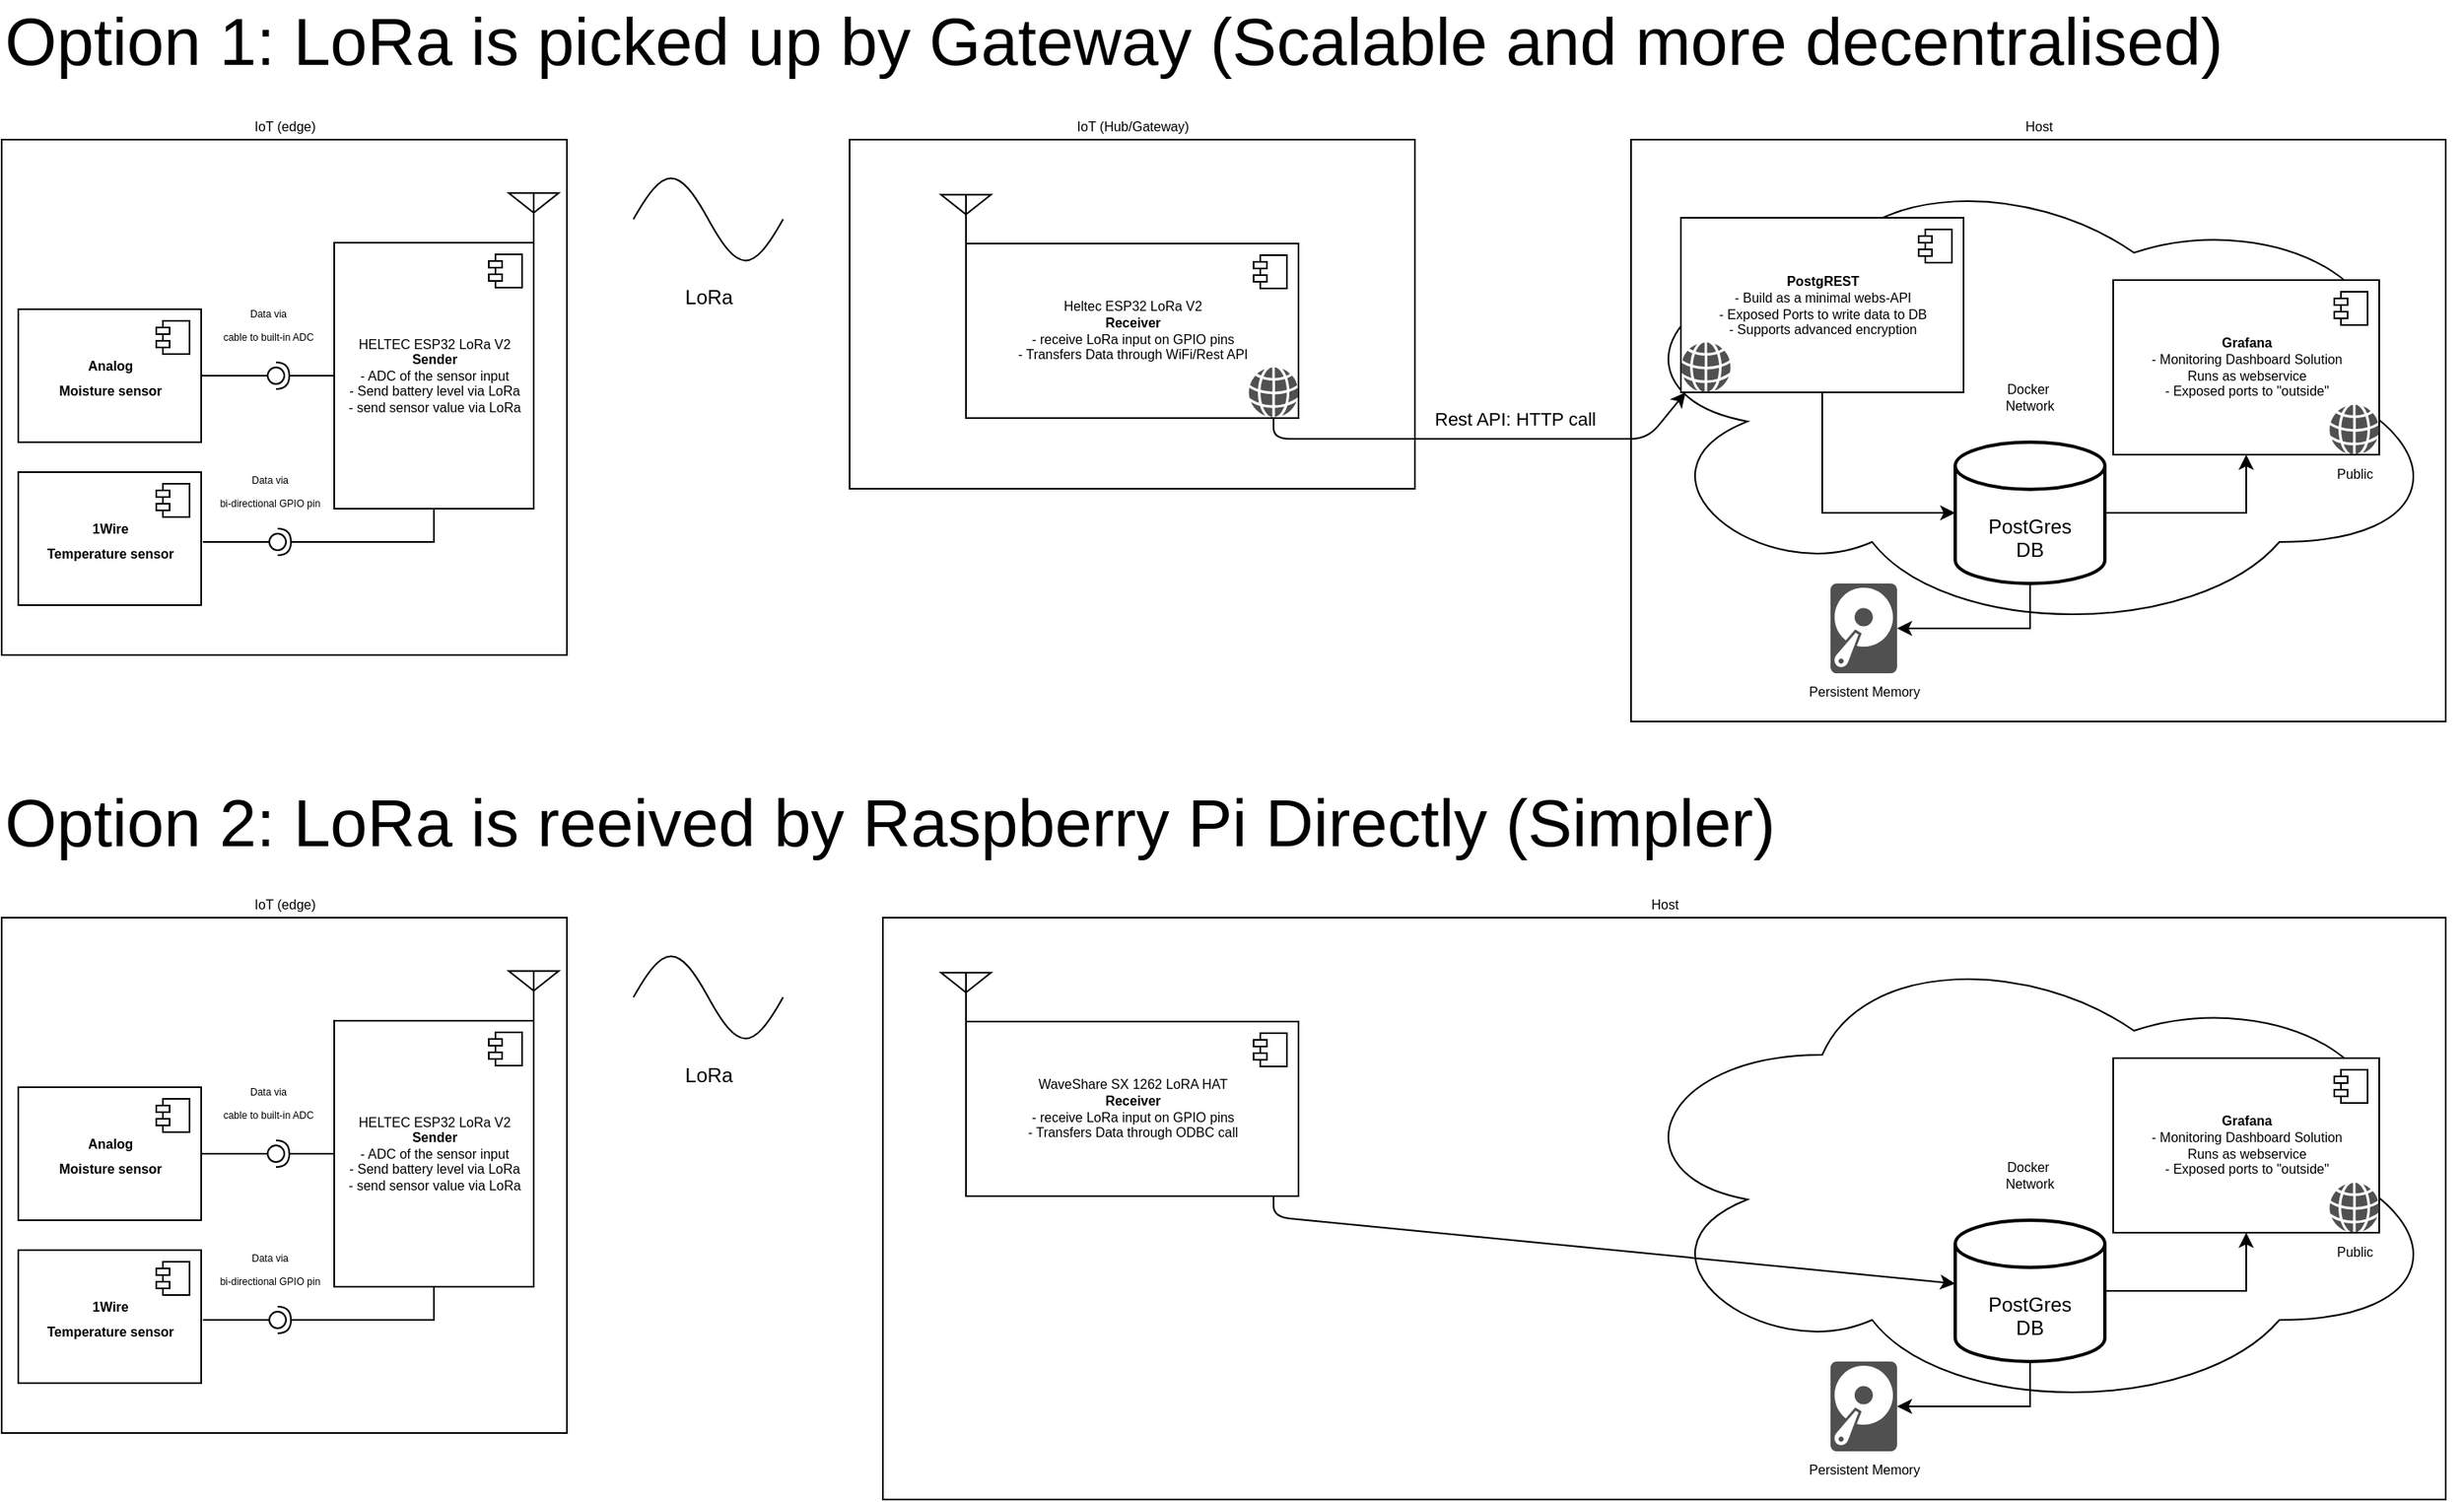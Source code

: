 <mxfile version="13.7.9" type="device"><diagram id="v1LYdzNVe4aL9nJnN2uV" name="Page-1"><mxGraphModel dx="3694" dy="2624" grid="1" gridSize="10" guides="1" tooltips="1" connect="1" arrows="1" fold="1" page="1" pageScale="1" pageWidth="850" pageHeight="1100" math="0" shadow="0"><root><mxCell id="0"/><mxCell id="1" parent="0"/><mxCell id="MC5-8TYzKay_diOJauyH-26" value="&lt;div align=&quot;center&quot;&gt;Host&lt;/div&gt;" style="html=1;fontSize=8;labelPosition=center;verticalLabelPosition=top;align=center;verticalAlign=bottom;" parent="1" vertex="1"><mxGeometry x="930" y="70" width="490" height="350" as="geometry"/></mxCell><mxCell id="MC5-8TYzKay_diOJauyH-27" value="Docker&amp;nbsp;&lt;br&gt;Network" style="ellipse;shape=cloud;whiteSpace=wrap;html=1;fontSize=8;" parent="1" vertex="1"><mxGeometry x="920" y="80" width="500" height="290" as="geometry"/></mxCell><mxCell id="MC5-8TYzKay_diOJauyH-24" value="&lt;div&gt;IoT (Hub/Gateway)&lt;/div&gt;" style="html=1;fontSize=8;labelPosition=center;verticalLabelPosition=top;align=center;verticalAlign=bottom;" parent="1" vertex="1"><mxGeometry x="460" y="70" width="340" height="210" as="geometry"/></mxCell><mxCell id="MC5-8TYzKay_diOJauyH-22" value="&lt;div&gt;IoT (edge)&lt;/div&gt;" style="html=1;fontSize=8;labelPosition=center;verticalLabelPosition=top;align=center;verticalAlign=bottom;" parent="1" vertex="1"><mxGeometry x="-50" y="70" width="340" height="310" as="geometry"/></mxCell><mxCell id="MC5-8TYzKay_diOJauyH-4" value="&lt;font style=&quot;font-size: 8px&quot;&gt;&lt;b&gt;Analog &lt;br&gt;Moisture sensor&lt;br&gt;&lt;/b&gt;&lt;/font&gt;" style="html=1;dropTarget=0;" parent="1" vertex="1"><mxGeometry x="-40" y="172" width="110" height="80" as="geometry"/></mxCell><mxCell id="MC5-8TYzKay_diOJauyH-5" value="" style="shape=module;jettyWidth=8;jettyHeight=4;" parent="MC5-8TYzKay_diOJauyH-4" vertex="1"><mxGeometry x="1" width="20" height="20" relative="1" as="geometry"><mxPoint x="-27" y="7" as="offset"/></mxGeometry></mxCell><mxCell id="MC5-8TYzKay_diOJauyH-6" value="&lt;div style=&quot;font-size: 8px&quot;&gt;&lt;font style=&quot;font-size: 8px&quot;&gt;HELTEC ESP32 LoRa V2&lt;/font&gt;&lt;/div&gt;&lt;div style=&quot;font-size: 8px&quot;&gt;&lt;font style=&quot;font-size: 8px&quot;&gt;&lt;b&gt;Sender&lt;/b&gt;&lt;/font&gt;&lt;/div&gt;&lt;div style=&quot;font-size: 8px&quot;&gt;&lt;font style=&quot;font-size: 8px&quot;&gt;- ADC of the sensor input&lt;/font&gt;&lt;/div&gt;&lt;div style=&quot;font-size: 8px&quot;&gt;&lt;font style=&quot;font-size: 8px&quot;&gt;- Send battery level via LoRa&lt;/font&gt;&lt;/div&gt;&lt;div style=&quot;font-size: 8px&quot;&gt;&lt;font style=&quot;font-size: 8px&quot;&gt;- send sensor value via LoRa&lt;br&gt;&lt;/font&gt;&lt;/div&gt;" style="html=1;dropTarget=0;" parent="1" vertex="1"><mxGeometry x="150" y="132" width="120" height="160" as="geometry"/></mxCell><mxCell id="MC5-8TYzKay_diOJauyH-7" value="" style="shape=module;jettyWidth=8;jettyHeight=4;" parent="MC5-8TYzKay_diOJauyH-6" vertex="1"><mxGeometry x="1" width="20" height="20" relative="1" as="geometry"><mxPoint x="-27" y="7" as="offset"/></mxGeometry></mxCell><mxCell id="0N1BtvwJpqr97Z4qZNup-4" style="edgeStyle=orthogonalEdgeStyle;rounded=0;orthogonalLoop=1;jettySize=auto;html=1;exitX=0.5;exitY=1;exitDx=0;exitDy=0;entryX=0;entryY=0.5;entryDx=0;entryDy=0;entryPerimeter=0;" parent="1" source="0N1BtvwJpqr97Z4qZNup-10" target="MC5-8TYzKay_diOJauyH-14" edge="1"><mxGeometry relative="1" as="geometry"><mxPoint x="1060" y="222" as="sourcePoint"/></mxGeometry></mxCell><mxCell id="MC5-8TYzKay_diOJauyH-31" style="edgeStyle=orthogonalEdgeStyle;rounded=0;orthogonalLoop=1;jettySize=auto;html=1;exitX=0.5;exitY=1;exitDx=0;exitDy=0;exitPerimeter=0;fontSize=8;" parent="1" source="MC5-8TYzKay_diOJauyH-14" target="MC5-8TYzKay_diOJauyH-30" edge="1"><mxGeometry relative="1" as="geometry"/></mxCell><mxCell id="0N1BtvwJpqr97Z4qZNup-5" style="edgeStyle=orthogonalEdgeStyle;rounded=0;orthogonalLoop=1;jettySize=auto;html=1;exitX=1;exitY=0.5;exitDx=0;exitDy=0;exitPerimeter=0;entryX=0.5;entryY=1;entryDx=0;entryDy=0;" parent="1" source="MC5-8TYzKay_diOJauyH-14" target="0N1BtvwJpqr97Z4qZNup-8" edge="1"><mxGeometry relative="1" as="geometry"><mxPoint x="1290" y="262" as="targetPoint"/></mxGeometry></mxCell><mxCell id="MC5-8TYzKay_diOJauyH-14" value="&lt;div&gt;&lt;br&gt;&lt;/div&gt;&lt;div&gt;&lt;br&gt;&lt;/div&gt;&lt;div&gt;PostGres&lt;/div&gt;&lt;div&gt;DB&lt;br&gt;&lt;/div&gt;" style="strokeWidth=2;html=1;shape=mxgraph.flowchart.database;whiteSpace=wrap;" parent="1" vertex="1"><mxGeometry x="1125" y="252" width="90" height="85" as="geometry"/></mxCell><mxCell id="MC5-8TYzKay_diOJauyH-16" value="&lt;span style=&quot;background-color: transparent&quot;&gt;&lt;font style=&quot;font-size: 6px&quot;&gt;Data via &lt;br&gt;cable to built-in ADC&lt;br&gt;&lt;/font&gt;&lt;/span&gt;" style="rounded=0;orthogonalLoop=1;jettySize=auto;html=1;endArrow=none;endFill=0;exitX=1;exitY=0.5;exitDx=0;exitDy=0;" parent="1" source="MC5-8TYzKay_diOJauyH-4" edge="1"><mxGeometry x="1" y="32" relative="1" as="geometry"><mxPoint x="50" y="212" as="sourcePoint"/><mxPoint x="110" y="212" as="targetPoint"/><mxPoint as="offset"/></mxGeometry></mxCell><mxCell id="MC5-8TYzKay_diOJauyH-17" value="" style="rounded=0;orthogonalLoop=1;jettySize=auto;html=1;endArrow=halfCircle;endFill=0;entryX=0.5;entryY=0.5;entryDx=0;entryDy=0;endSize=6;strokeWidth=1;exitX=0;exitY=0.5;exitDx=0;exitDy=0;" parent="1" source="MC5-8TYzKay_diOJauyH-6" target="MC5-8TYzKay_diOJauyH-18" edge="1"><mxGeometry relative="1" as="geometry"><mxPoint x="90" y="185" as="sourcePoint"/></mxGeometry></mxCell><mxCell id="MC5-8TYzKay_diOJauyH-18" value="" style="ellipse;whiteSpace=wrap;html=1;fontFamily=Helvetica;fontSize=12;fontColor=#000000;align=center;strokeColor=#000000;fillColor=#ffffff;points=[];aspect=fixed;resizable=0;" parent="1" vertex="1"><mxGeometry x="110" y="207" width="10" height="10" as="geometry"/></mxCell><mxCell id="MC5-8TYzKay_diOJauyH-20" value="&lt;div style=&quot;font-size: 8px;&quot;&gt;Heltec ESP32 LoRa V2 &lt;br style=&quot;font-size: 8px;&quot;&gt;&lt;/div&gt;&lt;div style=&quot;font-size: 8px;&quot;&gt;&lt;b style=&quot;font-size: 8px;&quot;&gt;Receiver&lt;/b&gt;&lt;/div&gt;&lt;div style=&quot;font-size: 8px;&quot;&gt;- receive LoRa input on GPIO pins&lt;/div&gt;&lt;div style=&quot;font-size: 8px;&quot;&gt;- Transfers Data through WiFi/Rest API&lt;br style=&quot;font-size: 8px;&quot;&gt;&lt;/div&gt;" style="html=1;dropTarget=0;fontSize=8;" parent="1" vertex="1"><mxGeometry x="530" y="132.5" width="200" height="105" as="geometry"/></mxCell><mxCell id="MC5-8TYzKay_diOJauyH-21" value="" style="shape=module;jettyWidth=8;jettyHeight=4;" parent="MC5-8TYzKay_diOJauyH-20" vertex="1"><mxGeometry x="1" width="20" height="20" relative="1" as="geometry"><mxPoint x="-27" y="7" as="offset"/></mxGeometry></mxCell><mxCell id="MC5-8TYzKay_diOJauyH-30" value="Persistent Memory&lt;br&gt;" style="pointerEvents=1;shadow=0;dashed=0;html=1;strokeColor=none;fillColor=#505050;labelPosition=center;verticalLabelPosition=bottom;verticalAlign=top;outlineConnect=0;align=center;shape=mxgraph.office.devices.hard_disk;fontSize=8;" parent="1" vertex="1"><mxGeometry x="1050" y="337" width="40" height="54" as="geometry"/></mxCell><mxCell id="MC5-8TYzKay_diOJauyH-34" value="" style="verticalLabelPosition=bottom;shadow=0;dashed=0;align=center;html=1;verticalAlign=top;shape=mxgraph.electrical.radio.aerial_-_antenna_2;fontSize=8;fontColor=#000000;" parent="1" vertex="1"><mxGeometry x="255" y="102" width="30" height="30" as="geometry"/></mxCell><mxCell id="MC5-8TYzKay_diOJauyH-36" value="" style="verticalLabelPosition=bottom;shadow=0;dashed=0;align=center;html=1;verticalAlign=top;shape=mxgraph.electrical.radio.aerial_-_antenna_2;fontSize=8;fontColor=#000000;" parent="1" vertex="1"><mxGeometry x="515" y="103" width="30" height="30" as="geometry"/></mxCell><mxCell id="MC5-8TYzKay_diOJauyH-38" value="" style="pointerEvents=1;shadow=0;dashed=0;html=1;strokeColor=none;fillColor=#505050;labelPosition=center;verticalLabelPosition=bottom;verticalAlign=top;outlineConnect=0;align=center;shape=mxgraph.office.concepts.globe_internet;fontSize=8;fontColor=#000000;" parent="1" vertex="1"><mxGeometry x="700" y="207" width="30" height="30" as="geometry"/></mxCell><mxCell id="0N1BtvwJpqr97Z4qZNup-1" value="LoRa" style="pointerEvents=1;verticalLabelPosition=bottom;shadow=0;dashed=0;align=center;html=1;verticalAlign=top;shape=mxgraph.electrical.waveforms.sine_wave;" parent="1" vertex="1"><mxGeometry x="330" y="84.91" width="90" height="66.18" as="geometry"/></mxCell><mxCell id="0N1BtvwJpqr97Z4qZNup-3" value="" style="endArrow=classic;html=1;" parent="1" source="MC5-8TYzKay_diOJauyH-38" target="MC5-8TYzKay_diOJauyH-37" edge="1"><mxGeometry width="50" height="50" relative="1" as="geometry"><mxPoint x="790" y="360" as="sourcePoint"/><mxPoint x="860" y="380" as="targetPoint"/><Array as="points"><mxPoint x="715" y="250"/><mxPoint x="940" y="250"/></Array></mxGeometry></mxCell><mxCell id="0N1BtvwJpqr97Z4qZNup-7" value="Rest API:&amp;nbsp;HTTP call" style="edgeLabel;html=1;align=center;verticalAlign=middle;resizable=0;points=[];" parent="0N1BtvwJpqr97Z4qZNup-3" vertex="1" connectable="0"><mxGeometry x="0.216" y="4" relative="1" as="geometry"><mxPoint x="-9" y="-8.5" as="offset"/></mxGeometry></mxCell><mxCell id="0N1BtvwJpqr97Z4qZNup-8" value="&lt;div style=&quot;font-size: 8px&quot;&gt;&lt;b&gt;Grafana&lt;/b&gt;&lt;/div&gt;&lt;div style=&quot;font-size: 8px&quot;&gt;- Monitoring Dashboard Solution&lt;/div&gt;&lt;div style=&quot;font-size: 8px&quot;&gt;Runs as webservice&lt;/div&gt;&lt;div style=&quot;font-size: 8px&quot;&gt;- Exposed ports to &quot;outside&quot;&lt;/div&gt;" style="html=1;dropTarget=0;fontSize=8;" parent="1" vertex="1"><mxGeometry x="1220" y="154.5" width="160" height="105" as="geometry"/></mxCell><mxCell id="0N1BtvwJpqr97Z4qZNup-9" value="" style="shape=module;jettyWidth=8;jettyHeight=4;" parent="0N1BtvwJpqr97Z4qZNup-8" vertex="1"><mxGeometry x="1" width="20" height="20" relative="1" as="geometry"><mxPoint x="-27" y="7" as="offset"/></mxGeometry></mxCell><mxCell id="0N1BtvwJpqr97Z4qZNup-2" value="Public" style="pointerEvents=1;shadow=0;dashed=0;html=1;strokeColor=none;fillColor=#505050;labelPosition=center;verticalLabelPosition=bottom;verticalAlign=top;outlineConnect=0;align=center;shape=mxgraph.office.concepts.globe_internet;fontSize=8;fontColor=#000000;" parent="1" vertex="1"><mxGeometry x="1350" y="229.5" width="30" height="30" as="geometry"/></mxCell><mxCell id="0N1BtvwJpqr97Z4qZNup-10" value="&lt;div style=&quot;font-size: 8px&quot;&gt;&lt;b&gt;PostgREST&lt;/b&gt;&lt;/div&gt;&lt;div style=&quot;font-size: 8px&quot;&gt;- Build as a minimal webs-API&lt;/div&gt;&lt;div style=&quot;font-size: 8px&quot;&gt;- Exposed Ports to write data to DB&lt;/div&gt;&lt;div style=&quot;font-size: 8px&quot;&gt;- Supports advanced encryption&lt;/div&gt;" style="html=1;dropTarget=0;fontSize=8;" parent="1" vertex="1"><mxGeometry x="960" y="117" width="170" height="105" as="geometry"/></mxCell><mxCell id="0N1BtvwJpqr97Z4qZNup-11" value="" style="shape=module;jettyWidth=8;jettyHeight=4;" parent="0N1BtvwJpqr97Z4qZNup-10" vertex="1"><mxGeometry x="1" width="20" height="20" relative="1" as="geometry"><mxPoint x="-27" y="7" as="offset"/></mxGeometry></mxCell><mxCell id="MC5-8TYzKay_diOJauyH-37" value="" style="pointerEvents=1;shadow=0;dashed=0;html=1;strokeColor=none;fillColor=#505050;labelPosition=center;verticalLabelPosition=bottom;verticalAlign=top;outlineConnect=0;align=center;shape=mxgraph.office.concepts.globe_internet;fontSize=8;fontColor=#000000;" parent="1" vertex="1"><mxGeometry x="960" y="192" width="30" height="30" as="geometry"/></mxCell><mxCell id="MRPTiBwyPZwOqmNC4JFO-1" value="&lt;div align=&quot;center&quot;&gt;Host&lt;/div&gt;" style="html=1;fontSize=8;labelPosition=center;verticalLabelPosition=top;align=center;verticalAlign=bottom;" vertex="1" parent="1"><mxGeometry x="480" y="538" width="940" height="350" as="geometry"/></mxCell><mxCell id="MRPTiBwyPZwOqmNC4JFO-2" value="Docker&amp;nbsp;&lt;br&gt;Network" style="ellipse;shape=cloud;whiteSpace=wrap;html=1;fontSize=8;" vertex="1" parent="1"><mxGeometry x="920" y="548" width="500" height="290" as="geometry"/></mxCell><mxCell id="MRPTiBwyPZwOqmNC4JFO-10" style="edgeStyle=orthogonalEdgeStyle;rounded=0;orthogonalLoop=1;jettySize=auto;html=1;exitX=0.5;exitY=1;exitDx=0;exitDy=0;exitPerimeter=0;fontSize=8;" edge="1" parent="1" source="MRPTiBwyPZwOqmNC4JFO-12" target="MRPTiBwyPZwOqmNC4JFO-18"><mxGeometry relative="1" as="geometry"/></mxCell><mxCell id="MRPTiBwyPZwOqmNC4JFO-11" style="edgeStyle=orthogonalEdgeStyle;rounded=0;orthogonalLoop=1;jettySize=auto;html=1;exitX=1;exitY=0.5;exitDx=0;exitDy=0;exitPerimeter=0;entryX=0.5;entryY=1;entryDx=0;entryDy=0;" edge="1" parent="1" source="MRPTiBwyPZwOqmNC4JFO-12" target="MRPTiBwyPZwOqmNC4JFO-25"><mxGeometry relative="1" as="geometry"><mxPoint x="1290" y="730" as="targetPoint"/></mxGeometry></mxCell><mxCell id="MRPTiBwyPZwOqmNC4JFO-12" value="&lt;div&gt;&lt;br&gt;&lt;/div&gt;&lt;div&gt;&lt;br&gt;&lt;/div&gt;&lt;div&gt;PostGres&lt;/div&gt;&lt;div&gt;DB&lt;br&gt;&lt;/div&gt;" style="strokeWidth=2;html=1;shape=mxgraph.flowchart.database;whiteSpace=wrap;" vertex="1" parent="1"><mxGeometry x="1125" y="720" width="90" height="85" as="geometry"/></mxCell><mxCell id="MRPTiBwyPZwOqmNC4JFO-16" value="&lt;div style=&quot;font-size: 8px&quot;&gt;WaveShare SX 1262 LoRA HAT&lt;br style=&quot;font-size: 8px&quot;&gt;&lt;/div&gt;&lt;div style=&quot;font-size: 8px&quot;&gt;&lt;b style=&quot;font-size: 8px&quot;&gt;Receiver&lt;/b&gt;&lt;/div&gt;&lt;div style=&quot;font-size: 8px&quot;&gt;- receive LoRa input on GPIO pins&lt;/div&gt;&lt;div style=&quot;font-size: 8px&quot;&gt;- Transfers Data through ODBC call&lt;br style=&quot;font-size: 8px&quot;&gt;&lt;/div&gt;" style="html=1;dropTarget=0;fontSize=8;" vertex="1" parent="1"><mxGeometry x="530" y="600.5" width="200" height="105" as="geometry"/></mxCell><mxCell id="MRPTiBwyPZwOqmNC4JFO-17" value="" style="shape=module;jettyWidth=8;jettyHeight=4;" vertex="1" parent="MRPTiBwyPZwOqmNC4JFO-16"><mxGeometry x="1" width="20" height="20" relative="1" as="geometry"><mxPoint x="-27" y="7" as="offset"/></mxGeometry></mxCell><mxCell id="MRPTiBwyPZwOqmNC4JFO-18" value="Persistent Memory&lt;br&gt;" style="pointerEvents=1;shadow=0;dashed=0;html=1;strokeColor=none;fillColor=#505050;labelPosition=center;verticalLabelPosition=bottom;verticalAlign=top;outlineConnect=0;align=center;shape=mxgraph.office.devices.hard_disk;fontSize=8;" vertex="1" parent="1"><mxGeometry x="1050" y="805" width="40" height="54" as="geometry"/></mxCell><mxCell id="MRPTiBwyPZwOqmNC4JFO-20" value="" style="verticalLabelPosition=bottom;shadow=0;dashed=0;align=center;html=1;verticalAlign=top;shape=mxgraph.electrical.radio.aerial_-_antenna_2;fontSize=8;fontColor=#000000;" vertex="1" parent="1"><mxGeometry x="515" y="571" width="30" height="30" as="geometry"/></mxCell><mxCell id="MRPTiBwyPZwOqmNC4JFO-22" value="LoRa" style="pointerEvents=1;verticalLabelPosition=bottom;shadow=0;dashed=0;align=center;html=1;verticalAlign=top;shape=mxgraph.electrical.waveforms.sine_wave;" vertex="1" parent="1"><mxGeometry x="330" y="552.91" width="90" height="66.18" as="geometry"/></mxCell><mxCell id="MRPTiBwyPZwOqmNC4JFO-23" value="" style="endArrow=classic;html=1;" edge="1" parent="1" target="MRPTiBwyPZwOqmNC4JFO-12"><mxGeometry width="50" height="50" relative="1" as="geometry"><mxPoint x="715" y="705" as="sourcePoint"/><mxPoint x="962.791" y="690" as="targetPoint"/><Array as="points"><mxPoint x="715" y="718"/></Array></mxGeometry></mxCell><mxCell id="MRPTiBwyPZwOqmNC4JFO-25" value="&lt;div style=&quot;font-size: 8px&quot;&gt;&lt;b&gt;Grafana&lt;/b&gt;&lt;/div&gt;&lt;div style=&quot;font-size: 8px&quot;&gt;- Monitoring Dashboard Solution&lt;/div&gt;&lt;div style=&quot;font-size: 8px&quot;&gt;Runs as webservice&lt;/div&gt;&lt;div style=&quot;font-size: 8px&quot;&gt;- Exposed ports to &quot;outside&quot;&lt;/div&gt;" style="html=1;dropTarget=0;fontSize=8;" vertex="1" parent="1"><mxGeometry x="1220" y="622.5" width="160" height="105" as="geometry"/></mxCell><mxCell id="MRPTiBwyPZwOqmNC4JFO-26" value="" style="shape=module;jettyWidth=8;jettyHeight=4;" vertex="1" parent="MRPTiBwyPZwOqmNC4JFO-25"><mxGeometry x="1" width="20" height="20" relative="1" as="geometry"><mxPoint x="-27" y="7" as="offset"/></mxGeometry></mxCell><mxCell id="MRPTiBwyPZwOqmNC4JFO-27" value="Public" style="pointerEvents=1;shadow=0;dashed=0;html=1;strokeColor=none;fillColor=#505050;labelPosition=center;verticalLabelPosition=bottom;verticalAlign=top;outlineConnect=0;align=center;shape=mxgraph.office.concepts.globe_internet;fontSize=8;fontColor=#000000;" vertex="1" parent="1"><mxGeometry x="1350" y="697.5" width="30" height="30" as="geometry"/></mxCell><mxCell id="MRPTiBwyPZwOqmNC4JFO-31" value="&lt;font style=&quot;font-size: 40px&quot;&gt;Option 2: LoRa is reeived by Raspberry Pi Directly (Simpler)&lt;/font&gt;" style="text;html=1;strokeColor=none;fillColor=none;align=left;verticalAlign=middle;whiteSpace=wrap;rounded=0;" vertex="1" parent="1"><mxGeometry x="-50" y="470" width="1240" height="20" as="geometry"/></mxCell><mxCell id="MRPTiBwyPZwOqmNC4JFO-32" value="&lt;font style=&quot;font-size: 40px&quot;&gt;Option 1: LoRa is picked up by Gateway (Scalable and more decentralised)&lt;/font&gt;" style="text;html=1;strokeColor=none;fillColor=none;align=left;verticalAlign=middle;whiteSpace=wrap;rounded=0;" vertex="1" parent="1"><mxGeometry x="-50" width="1480" height="20" as="geometry"/></mxCell><mxCell id="MRPTiBwyPZwOqmNC4JFO-33" value="&lt;font style=&quot;font-size: 8px&quot;&gt;&lt;b&gt;1Wire&lt;br&gt;Temperature sensor&lt;br&gt;&lt;/b&gt;&lt;/font&gt;" style="html=1;dropTarget=0;" vertex="1" parent="1"><mxGeometry x="-40" y="270" width="110" height="80" as="geometry"/></mxCell><mxCell id="MRPTiBwyPZwOqmNC4JFO-34" value="" style="shape=module;jettyWidth=8;jettyHeight=4;" vertex="1" parent="MRPTiBwyPZwOqmNC4JFO-33"><mxGeometry x="1" width="20" height="20" relative="1" as="geometry"><mxPoint x="-27" y="7" as="offset"/></mxGeometry></mxCell><mxCell id="MRPTiBwyPZwOqmNC4JFO-38" value="&lt;span style=&quot;background-color: transparent&quot;&gt;&lt;font style=&quot;font-size: 6px&quot;&gt;Data via &lt;br&gt;bi-directional GPIO pin&lt;br&gt;&lt;/font&gt;&lt;/span&gt;" style="rounded=0;orthogonalLoop=1;jettySize=auto;html=1;endArrow=none;endFill=0;exitX=1;exitY=0.5;exitDx=0;exitDy=0;" edge="1" parent="1"><mxGeometry x="1" y="32" relative="1" as="geometry"><mxPoint x="71" y="312" as="sourcePoint"/><mxPoint x="111" y="312" as="targetPoint"/><mxPoint as="offset"/></mxGeometry></mxCell><mxCell id="MRPTiBwyPZwOqmNC4JFO-39" value="" style="rounded=0;orthogonalLoop=1;jettySize=auto;html=1;endArrow=halfCircle;endFill=0;entryX=0.5;entryY=0.5;entryDx=0;entryDy=0;endSize=6;strokeWidth=1;exitX=0.5;exitY=1;exitDx=0;exitDy=0;" edge="1" parent="1" target="MRPTiBwyPZwOqmNC4JFO-40" source="MC5-8TYzKay_diOJauyH-6"><mxGeometry relative="1" as="geometry"><mxPoint x="151" y="312" as="sourcePoint"/><Array as="points"><mxPoint x="210" y="312"/></Array></mxGeometry></mxCell><mxCell id="MRPTiBwyPZwOqmNC4JFO-40" value="" style="ellipse;whiteSpace=wrap;html=1;fontFamily=Helvetica;fontSize=12;fontColor=#000000;align=center;strokeColor=#000000;fillColor=#ffffff;points=[];aspect=fixed;resizable=0;" vertex="1" parent="1"><mxGeometry x="111" y="307" width="10" height="10" as="geometry"/></mxCell><mxCell id="MRPTiBwyPZwOqmNC4JFO-41" value="&lt;div&gt;IoT (edge)&lt;/div&gt;" style="html=1;fontSize=8;labelPosition=center;verticalLabelPosition=top;align=center;verticalAlign=bottom;" vertex="1" parent="1"><mxGeometry x="-50" y="538" width="340" height="310" as="geometry"/></mxCell><mxCell id="MRPTiBwyPZwOqmNC4JFO-42" value="&lt;font style=&quot;font-size: 8px&quot;&gt;&lt;b&gt;Analog &lt;br&gt;Moisture sensor&lt;br&gt;&lt;/b&gt;&lt;/font&gt;" style="html=1;dropTarget=0;" vertex="1" parent="1"><mxGeometry x="-40" y="640" width="110" height="80" as="geometry"/></mxCell><mxCell id="MRPTiBwyPZwOqmNC4JFO-43" value="" style="shape=module;jettyWidth=8;jettyHeight=4;" vertex="1" parent="MRPTiBwyPZwOqmNC4JFO-42"><mxGeometry x="1" width="20" height="20" relative="1" as="geometry"><mxPoint x="-27" y="7" as="offset"/></mxGeometry></mxCell><mxCell id="MRPTiBwyPZwOqmNC4JFO-44" value="&lt;div style=&quot;font-size: 8px&quot;&gt;&lt;font style=&quot;font-size: 8px&quot;&gt;HELTEC ESP32 LoRa V2&lt;/font&gt;&lt;/div&gt;&lt;div style=&quot;font-size: 8px&quot;&gt;&lt;font style=&quot;font-size: 8px&quot;&gt;&lt;b&gt;Sender&lt;/b&gt;&lt;/font&gt;&lt;/div&gt;&lt;div style=&quot;font-size: 8px&quot;&gt;&lt;font style=&quot;font-size: 8px&quot;&gt;- ADC of the sensor input&lt;/font&gt;&lt;/div&gt;&lt;div style=&quot;font-size: 8px&quot;&gt;&lt;font style=&quot;font-size: 8px&quot;&gt;- Send battery level via LoRa&lt;/font&gt;&lt;/div&gt;&lt;div style=&quot;font-size: 8px&quot;&gt;&lt;font style=&quot;font-size: 8px&quot;&gt;- send sensor value via LoRa&lt;br&gt;&lt;/font&gt;&lt;/div&gt;" style="html=1;dropTarget=0;" vertex="1" parent="1"><mxGeometry x="150" y="600" width="120" height="160" as="geometry"/></mxCell><mxCell id="MRPTiBwyPZwOqmNC4JFO-45" value="" style="shape=module;jettyWidth=8;jettyHeight=4;" vertex="1" parent="MRPTiBwyPZwOqmNC4JFO-44"><mxGeometry x="1" width="20" height="20" relative="1" as="geometry"><mxPoint x="-27" y="7" as="offset"/></mxGeometry></mxCell><mxCell id="MRPTiBwyPZwOqmNC4JFO-46" value="&lt;span style=&quot;background-color: transparent&quot;&gt;&lt;font style=&quot;font-size: 6px&quot;&gt;Data via &lt;br&gt;cable to built-in ADC&lt;br&gt;&lt;/font&gt;&lt;/span&gt;" style="rounded=0;orthogonalLoop=1;jettySize=auto;html=1;endArrow=none;endFill=0;exitX=1;exitY=0.5;exitDx=0;exitDy=0;" edge="1" parent="1" source="MRPTiBwyPZwOqmNC4JFO-42"><mxGeometry x="1" y="32" relative="1" as="geometry"><mxPoint x="50" y="680" as="sourcePoint"/><mxPoint x="110" y="680" as="targetPoint"/><mxPoint as="offset"/></mxGeometry></mxCell><mxCell id="MRPTiBwyPZwOqmNC4JFO-47" value="" style="rounded=0;orthogonalLoop=1;jettySize=auto;html=1;endArrow=halfCircle;endFill=0;entryX=0.5;entryY=0.5;entryDx=0;entryDy=0;endSize=6;strokeWidth=1;exitX=0;exitY=0.5;exitDx=0;exitDy=0;" edge="1" parent="1" source="MRPTiBwyPZwOqmNC4JFO-44" target="MRPTiBwyPZwOqmNC4JFO-48"><mxGeometry relative="1" as="geometry"><mxPoint x="90" y="653" as="sourcePoint"/></mxGeometry></mxCell><mxCell id="MRPTiBwyPZwOqmNC4JFO-48" value="" style="ellipse;whiteSpace=wrap;html=1;fontFamily=Helvetica;fontSize=12;fontColor=#000000;align=center;strokeColor=#000000;fillColor=#ffffff;points=[];aspect=fixed;resizable=0;" vertex="1" parent="1"><mxGeometry x="110" y="675" width="10" height="10" as="geometry"/></mxCell><mxCell id="MRPTiBwyPZwOqmNC4JFO-49" value="" style="verticalLabelPosition=bottom;shadow=0;dashed=0;align=center;html=1;verticalAlign=top;shape=mxgraph.electrical.radio.aerial_-_antenna_2;fontSize=8;fontColor=#000000;" vertex="1" parent="1"><mxGeometry x="255" y="570" width="30" height="30" as="geometry"/></mxCell><mxCell id="MRPTiBwyPZwOqmNC4JFO-50" value="&lt;font style=&quot;font-size: 8px&quot;&gt;&lt;b&gt;1Wire&lt;br&gt;Temperature sensor&lt;br&gt;&lt;/b&gt;&lt;/font&gt;" style="html=1;dropTarget=0;" vertex="1" parent="1"><mxGeometry x="-40" y="738" width="110" height="80" as="geometry"/></mxCell><mxCell id="MRPTiBwyPZwOqmNC4JFO-51" value="" style="shape=module;jettyWidth=8;jettyHeight=4;" vertex="1" parent="MRPTiBwyPZwOqmNC4JFO-50"><mxGeometry x="1" width="20" height="20" relative="1" as="geometry"><mxPoint x="-27" y="7" as="offset"/></mxGeometry></mxCell><mxCell id="MRPTiBwyPZwOqmNC4JFO-52" value="&lt;span style=&quot;background-color: transparent&quot;&gt;&lt;font style=&quot;font-size: 6px&quot;&gt;Data via &lt;br&gt;bi-directional GPIO pin&lt;br&gt;&lt;/font&gt;&lt;/span&gt;" style="rounded=0;orthogonalLoop=1;jettySize=auto;html=1;endArrow=none;endFill=0;exitX=1;exitY=0.5;exitDx=0;exitDy=0;" edge="1" parent="1"><mxGeometry x="1" y="32" relative="1" as="geometry"><mxPoint x="71.0" y="780" as="sourcePoint"/><mxPoint x="111.0" y="780" as="targetPoint"/><mxPoint as="offset"/></mxGeometry></mxCell><mxCell id="MRPTiBwyPZwOqmNC4JFO-53" value="" style="rounded=0;orthogonalLoop=1;jettySize=auto;html=1;endArrow=halfCircle;endFill=0;entryX=0.5;entryY=0.5;entryDx=0;entryDy=0;endSize=6;strokeWidth=1;exitX=0.5;exitY=1;exitDx=0;exitDy=0;" edge="1" parent="1" source="MRPTiBwyPZwOqmNC4JFO-44" target="MRPTiBwyPZwOqmNC4JFO-54"><mxGeometry relative="1" as="geometry"><mxPoint x="151" y="780" as="sourcePoint"/><Array as="points"><mxPoint x="210" y="780"/></Array></mxGeometry></mxCell><mxCell id="MRPTiBwyPZwOqmNC4JFO-54" value="" style="ellipse;whiteSpace=wrap;html=1;fontFamily=Helvetica;fontSize=12;fontColor=#000000;align=center;strokeColor=#000000;fillColor=#ffffff;points=[];aspect=fixed;resizable=0;" vertex="1" parent="1"><mxGeometry x="111" y="775" width="10" height="10" as="geometry"/></mxCell></root></mxGraphModel></diagram></mxfile>